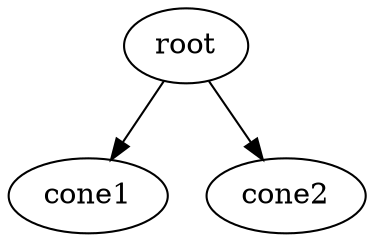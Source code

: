 digraph D {
    root_96 [label="root"];
    cone1_97 [label="cone1"];
    cone2_98 [label="cone2"];
    root_96 -> cone1_97;
    root_96 -> cone2_98;
}
